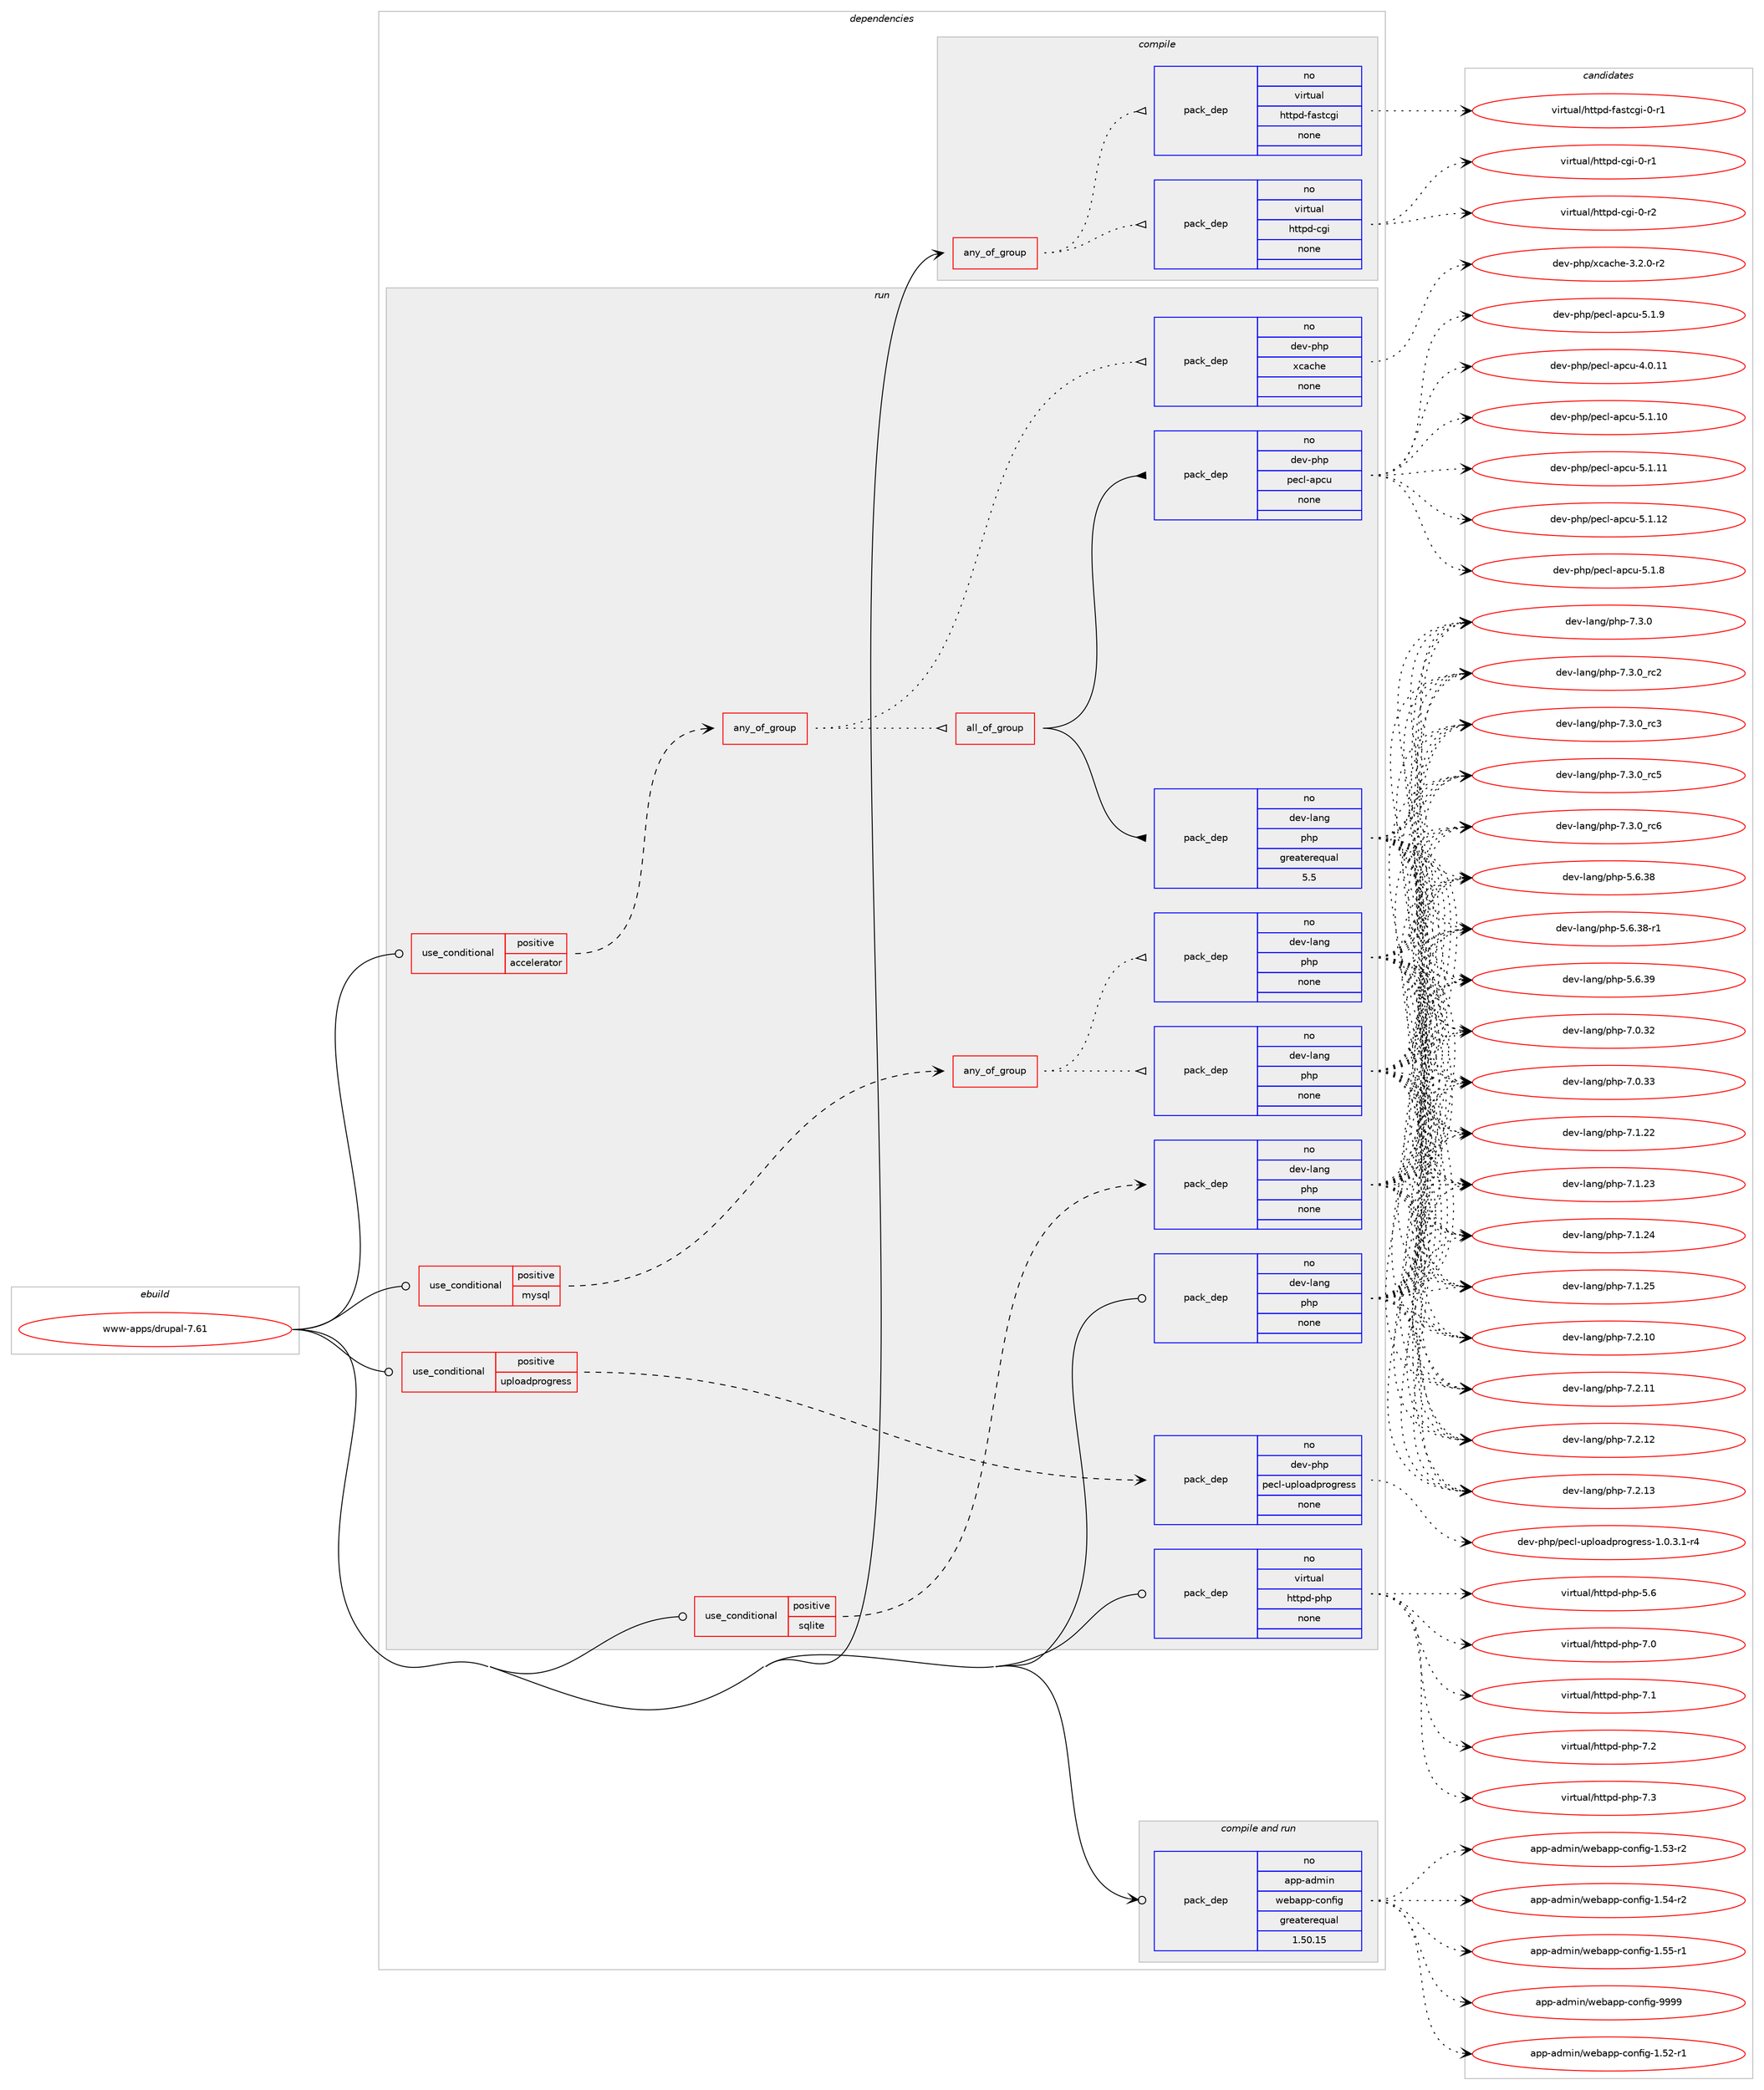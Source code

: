 digraph prolog {

# *************
# Graph options
# *************

newrank=true;
concentrate=true;
compound=true;
graph [rankdir=LR,fontname=Helvetica,fontsize=10,ranksep=1.5];#, ranksep=2.5, nodesep=0.2];
edge  [arrowhead=vee];
node  [fontname=Helvetica,fontsize=10];

# **********
# The ebuild
# **********

subgraph cluster_leftcol {
color=gray;
rank=same;
label=<<i>ebuild</i>>;
id [label="www-apps/drupal-7.61", color=red, width=4, href="../www-apps/drupal-7.61.svg"];
}

# ****************
# The dependencies
# ****************

subgraph cluster_midcol {
color=gray;
label=<<i>dependencies</i>>;
subgraph cluster_compile {
fillcolor="#eeeeee";
style=filled;
label=<<i>compile</i>>;
subgraph any153 {
dependency7594 [label=<<TABLE BORDER="0" CELLBORDER="1" CELLSPACING="0" CELLPADDING="4"><TR><TD CELLPADDING="10">any_of_group</TD></TR></TABLE>>, shape=none, color=red];subgraph pack6351 {
dependency7595 [label=<<TABLE BORDER="0" CELLBORDER="1" CELLSPACING="0" CELLPADDING="4" WIDTH="220"><TR><TD ROWSPAN="6" CELLPADDING="30">pack_dep</TD></TR><TR><TD WIDTH="110">no</TD></TR><TR><TD>virtual</TD></TR><TR><TD>httpd-cgi</TD></TR><TR><TD>none</TD></TR><TR><TD></TD></TR></TABLE>>, shape=none, color=blue];
}
dependency7594:e -> dependency7595:w [weight=20,style="dotted",arrowhead="oinv"];
subgraph pack6352 {
dependency7596 [label=<<TABLE BORDER="0" CELLBORDER="1" CELLSPACING="0" CELLPADDING="4" WIDTH="220"><TR><TD ROWSPAN="6" CELLPADDING="30">pack_dep</TD></TR><TR><TD WIDTH="110">no</TD></TR><TR><TD>virtual</TD></TR><TR><TD>httpd-fastcgi</TD></TR><TR><TD>none</TD></TR><TR><TD></TD></TR></TABLE>>, shape=none, color=blue];
}
dependency7594:e -> dependency7596:w [weight=20,style="dotted",arrowhead="oinv"];
}
id:e -> dependency7594:w [weight=20,style="solid",arrowhead="vee"];
}
subgraph cluster_compileandrun {
fillcolor="#eeeeee";
style=filled;
label=<<i>compile and run</i>>;
subgraph pack6353 {
dependency7597 [label=<<TABLE BORDER="0" CELLBORDER="1" CELLSPACING="0" CELLPADDING="4" WIDTH="220"><TR><TD ROWSPAN="6" CELLPADDING="30">pack_dep</TD></TR><TR><TD WIDTH="110">no</TD></TR><TR><TD>app-admin</TD></TR><TR><TD>webapp-config</TD></TR><TR><TD>greaterequal</TD></TR><TR><TD>1.50.15</TD></TR></TABLE>>, shape=none, color=blue];
}
id:e -> dependency7597:w [weight=20,style="solid",arrowhead="odotvee"];
}
subgraph cluster_run {
fillcolor="#eeeeee";
style=filled;
label=<<i>run</i>>;
subgraph cond1085 {
dependency7598 [label=<<TABLE BORDER="0" CELLBORDER="1" CELLSPACING="0" CELLPADDING="4"><TR><TD ROWSPAN="3" CELLPADDING="10">use_conditional</TD></TR><TR><TD>positive</TD></TR><TR><TD>accelerator</TD></TR></TABLE>>, shape=none, color=red];
subgraph any154 {
dependency7599 [label=<<TABLE BORDER="0" CELLBORDER="1" CELLSPACING="0" CELLPADDING="4"><TR><TD CELLPADDING="10">any_of_group</TD></TR></TABLE>>, shape=none, color=red];subgraph pack6354 {
dependency7600 [label=<<TABLE BORDER="0" CELLBORDER="1" CELLSPACING="0" CELLPADDING="4" WIDTH="220"><TR><TD ROWSPAN="6" CELLPADDING="30">pack_dep</TD></TR><TR><TD WIDTH="110">no</TD></TR><TR><TD>dev-php</TD></TR><TR><TD>xcache</TD></TR><TR><TD>none</TD></TR><TR><TD></TD></TR></TABLE>>, shape=none, color=blue];
}
dependency7599:e -> dependency7600:w [weight=20,style="dotted",arrowhead="oinv"];
subgraph all8 {
dependency7601 [label=<<TABLE BORDER="0" CELLBORDER="1" CELLSPACING="0" CELLPADDING="4"><TR><TD CELLPADDING="10">all_of_group</TD></TR></TABLE>>, shape=none, color=red];subgraph pack6355 {
dependency7602 [label=<<TABLE BORDER="0" CELLBORDER="1" CELLSPACING="0" CELLPADDING="4" WIDTH="220"><TR><TD ROWSPAN="6" CELLPADDING="30">pack_dep</TD></TR><TR><TD WIDTH="110">no</TD></TR><TR><TD>dev-lang</TD></TR><TR><TD>php</TD></TR><TR><TD>greaterequal</TD></TR><TR><TD>5.5</TD></TR></TABLE>>, shape=none, color=blue];
}
dependency7601:e -> dependency7602:w [weight=20,style="solid",arrowhead="inv"];
subgraph pack6356 {
dependency7603 [label=<<TABLE BORDER="0" CELLBORDER="1" CELLSPACING="0" CELLPADDING="4" WIDTH="220"><TR><TD ROWSPAN="6" CELLPADDING="30">pack_dep</TD></TR><TR><TD WIDTH="110">no</TD></TR><TR><TD>dev-php</TD></TR><TR><TD>pecl-apcu</TD></TR><TR><TD>none</TD></TR><TR><TD></TD></TR></TABLE>>, shape=none, color=blue];
}
dependency7601:e -> dependency7603:w [weight=20,style="solid",arrowhead="inv"];
}
dependency7599:e -> dependency7601:w [weight=20,style="dotted",arrowhead="oinv"];
}
dependency7598:e -> dependency7599:w [weight=20,style="dashed",arrowhead="vee"];
}
id:e -> dependency7598:w [weight=20,style="solid",arrowhead="odot"];
subgraph cond1086 {
dependency7604 [label=<<TABLE BORDER="0" CELLBORDER="1" CELLSPACING="0" CELLPADDING="4"><TR><TD ROWSPAN="3" CELLPADDING="10">use_conditional</TD></TR><TR><TD>positive</TD></TR><TR><TD>mysql</TD></TR></TABLE>>, shape=none, color=red];
subgraph any155 {
dependency7605 [label=<<TABLE BORDER="0" CELLBORDER="1" CELLSPACING="0" CELLPADDING="4"><TR><TD CELLPADDING="10">any_of_group</TD></TR></TABLE>>, shape=none, color=red];subgraph pack6357 {
dependency7606 [label=<<TABLE BORDER="0" CELLBORDER="1" CELLSPACING="0" CELLPADDING="4" WIDTH="220"><TR><TD ROWSPAN="6" CELLPADDING="30">pack_dep</TD></TR><TR><TD WIDTH="110">no</TD></TR><TR><TD>dev-lang</TD></TR><TR><TD>php</TD></TR><TR><TD>none</TD></TR><TR><TD></TD></TR></TABLE>>, shape=none, color=blue];
}
dependency7605:e -> dependency7606:w [weight=20,style="dotted",arrowhead="oinv"];
subgraph pack6358 {
dependency7607 [label=<<TABLE BORDER="0" CELLBORDER="1" CELLSPACING="0" CELLPADDING="4" WIDTH="220"><TR><TD ROWSPAN="6" CELLPADDING="30">pack_dep</TD></TR><TR><TD WIDTH="110">no</TD></TR><TR><TD>dev-lang</TD></TR><TR><TD>php</TD></TR><TR><TD>none</TD></TR><TR><TD></TD></TR></TABLE>>, shape=none, color=blue];
}
dependency7605:e -> dependency7607:w [weight=20,style="dotted",arrowhead="oinv"];
}
dependency7604:e -> dependency7605:w [weight=20,style="dashed",arrowhead="vee"];
}
id:e -> dependency7604:w [weight=20,style="solid",arrowhead="odot"];
subgraph cond1087 {
dependency7608 [label=<<TABLE BORDER="0" CELLBORDER="1" CELLSPACING="0" CELLPADDING="4"><TR><TD ROWSPAN="3" CELLPADDING="10">use_conditional</TD></TR><TR><TD>positive</TD></TR><TR><TD>sqlite</TD></TR></TABLE>>, shape=none, color=red];
subgraph pack6359 {
dependency7609 [label=<<TABLE BORDER="0" CELLBORDER="1" CELLSPACING="0" CELLPADDING="4" WIDTH="220"><TR><TD ROWSPAN="6" CELLPADDING="30">pack_dep</TD></TR><TR><TD WIDTH="110">no</TD></TR><TR><TD>dev-lang</TD></TR><TR><TD>php</TD></TR><TR><TD>none</TD></TR><TR><TD></TD></TR></TABLE>>, shape=none, color=blue];
}
dependency7608:e -> dependency7609:w [weight=20,style="dashed",arrowhead="vee"];
}
id:e -> dependency7608:w [weight=20,style="solid",arrowhead="odot"];
subgraph cond1088 {
dependency7610 [label=<<TABLE BORDER="0" CELLBORDER="1" CELLSPACING="0" CELLPADDING="4"><TR><TD ROWSPAN="3" CELLPADDING="10">use_conditional</TD></TR><TR><TD>positive</TD></TR><TR><TD>uploadprogress</TD></TR></TABLE>>, shape=none, color=red];
subgraph pack6360 {
dependency7611 [label=<<TABLE BORDER="0" CELLBORDER="1" CELLSPACING="0" CELLPADDING="4" WIDTH="220"><TR><TD ROWSPAN="6" CELLPADDING="30">pack_dep</TD></TR><TR><TD WIDTH="110">no</TD></TR><TR><TD>dev-php</TD></TR><TR><TD>pecl-uploadprogress</TD></TR><TR><TD>none</TD></TR><TR><TD></TD></TR></TABLE>>, shape=none, color=blue];
}
dependency7610:e -> dependency7611:w [weight=20,style="dashed",arrowhead="vee"];
}
id:e -> dependency7610:w [weight=20,style="solid",arrowhead="odot"];
subgraph pack6361 {
dependency7612 [label=<<TABLE BORDER="0" CELLBORDER="1" CELLSPACING="0" CELLPADDING="4" WIDTH="220"><TR><TD ROWSPAN="6" CELLPADDING="30">pack_dep</TD></TR><TR><TD WIDTH="110">no</TD></TR><TR><TD>dev-lang</TD></TR><TR><TD>php</TD></TR><TR><TD>none</TD></TR><TR><TD></TD></TR></TABLE>>, shape=none, color=blue];
}
id:e -> dependency7612:w [weight=20,style="solid",arrowhead="odot"];
subgraph pack6362 {
dependency7613 [label=<<TABLE BORDER="0" CELLBORDER="1" CELLSPACING="0" CELLPADDING="4" WIDTH="220"><TR><TD ROWSPAN="6" CELLPADDING="30">pack_dep</TD></TR><TR><TD WIDTH="110">no</TD></TR><TR><TD>virtual</TD></TR><TR><TD>httpd-php</TD></TR><TR><TD>none</TD></TR><TR><TD></TD></TR></TABLE>>, shape=none, color=blue];
}
id:e -> dependency7613:w [weight=20,style="solid",arrowhead="odot"];
}
}

# **************
# The candidates
# **************

subgraph cluster_choices {
rank=same;
color=gray;
label=<<i>candidates</i>>;

subgraph choice6351 {
color=black;
nodesep=1;
choice1181051141161179710847104116116112100459910310545484511449 [label="virtual/httpd-cgi-0-r1", color=red, width=4,href="../virtual/httpd-cgi-0-r1.svg"];
choice1181051141161179710847104116116112100459910310545484511450 [label="virtual/httpd-cgi-0-r2", color=red, width=4,href="../virtual/httpd-cgi-0-r2.svg"];
dependency7595:e -> choice1181051141161179710847104116116112100459910310545484511449:w [style=dotted,weight="100"];
dependency7595:e -> choice1181051141161179710847104116116112100459910310545484511450:w [style=dotted,weight="100"];
}
subgraph choice6352 {
color=black;
nodesep=1;
choice118105114116117971084710411611611210045102971151169910310545484511449 [label="virtual/httpd-fastcgi-0-r1", color=red, width=4,href="../virtual/httpd-fastcgi-0-r1.svg"];
dependency7596:e -> choice118105114116117971084710411611611210045102971151169910310545484511449:w [style=dotted,weight="100"];
}
subgraph choice6353 {
color=black;
nodesep=1;
choice971121124597100109105110471191019897112112459911111010210510345494653504511449 [label="app-admin/webapp-config-1.52-r1", color=red, width=4,href="../app-admin/webapp-config-1.52-r1.svg"];
choice971121124597100109105110471191019897112112459911111010210510345494653514511450 [label="app-admin/webapp-config-1.53-r2", color=red, width=4,href="../app-admin/webapp-config-1.53-r2.svg"];
choice971121124597100109105110471191019897112112459911111010210510345494653524511450 [label="app-admin/webapp-config-1.54-r2", color=red, width=4,href="../app-admin/webapp-config-1.54-r2.svg"];
choice971121124597100109105110471191019897112112459911111010210510345494653534511449 [label="app-admin/webapp-config-1.55-r1", color=red, width=4,href="../app-admin/webapp-config-1.55-r1.svg"];
choice97112112459710010910511047119101989711211245991111101021051034557575757 [label="app-admin/webapp-config-9999", color=red, width=4,href="../app-admin/webapp-config-9999.svg"];
dependency7597:e -> choice971121124597100109105110471191019897112112459911111010210510345494653504511449:w [style=dotted,weight="100"];
dependency7597:e -> choice971121124597100109105110471191019897112112459911111010210510345494653514511450:w [style=dotted,weight="100"];
dependency7597:e -> choice971121124597100109105110471191019897112112459911111010210510345494653524511450:w [style=dotted,weight="100"];
dependency7597:e -> choice971121124597100109105110471191019897112112459911111010210510345494653534511449:w [style=dotted,weight="100"];
dependency7597:e -> choice97112112459710010910511047119101989711211245991111101021051034557575757:w [style=dotted,weight="100"];
}
subgraph choice6354 {
color=black;
nodesep=1;
choice10010111845112104112471209997991041014551465046484511450 [label="dev-php/xcache-3.2.0-r2", color=red, width=4,href="../dev-php/xcache-3.2.0-r2.svg"];
dependency7600:e -> choice10010111845112104112471209997991041014551465046484511450:w [style=dotted,weight="100"];
}
subgraph choice6355 {
color=black;
nodesep=1;
choice100101118451089711010347112104112455546514648951149950 [label="dev-lang/php-7.3.0_rc2", color=red, width=4,href="../dev-lang/php-7.3.0_rc2.svg"];
choice100101118451089711010347112104112455546514648951149951 [label="dev-lang/php-7.3.0_rc3", color=red, width=4,href="../dev-lang/php-7.3.0_rc3.svg"];
choice100101118451089711010347112104112455546514648951149953 [label="dev-lang/php-7.3.0_rc5", color=red, width=4,href="../dev-lang/php-7.3.0_rc5.svg"];
choice100101118451089711010347112104112455546514648951149954 [label="dev-lang/php-7.3.0_rc6", color=red, width=4,href="../dev-lang/php-7.3.0_rc6.svg"];
choice10010111845108971101034711210411245534654465156 [label="dev-lang/php-5.6.38", color=red, width=4,href="../dev-lang/php-5.6.38.svg"];
choice100101118451089711010347112104112455346544651564511449 [label="dev-lang/php-5.6.38-r1", color=red, width=4,href="../dev-lang/php-5.6.38-r1.svg"];
choice10010111845108971101034711210411245534654465157 [label="dev-lang/php-5.6.39", color=red, width=4,href="../dev-lang/php-5.6.39.svg"];
choice10010111845108971101034711210411245554648465150 [label="dev-lang/php-7.0.32", color=red, width=4,href="../dev-lang/php-7.0.32.svg"];
choice10010111845108971101034711210411245554648465151 [label="dev-lang/php-7.0.33", color=red, width=4,href="../dev-lang/php-7.0.33.svg"];
choice10010111845108971101034711210411245554649465050 [label="dev-lang/php-7.1.22", color=red, width=4,href="../dev-lang/php-7.1.22.svg"];
choice10010111845108971101034711210411245554649465051 [label="dev-lang/php-7.1.23", color=red, width=4,href="../dev-lang/php-7.1.23.svg"];
choice10010111845108971101034711210411245554649465052 [label="dev-lang/php-7.1.24", color=red, width=4,href="../dev-lang/php-7.1.24.svg"];
choice10010111845108971101034711210411245554649465053 [label="dev-lang/php-7.1.25", color=red, width=4,href="../dev-lang/php-7.1.25.svg"];
choice10010111845108971101034711210411245554650464948 [label="dev-lang/php-7.2.10", color=red, width=4,href="../dev-lang/php-7.2.10.svg"];
choice10010111845108971101034711210411245554650464949 [label="dev-lang/php-7.2.11", color=red, width=4,href="../dev-lang/php-7.2.11.svg"];
choice10010111845108971101034711210411245554650464950 [label="dev-lang/php-7.2.12", color=red, width=4,href="../dev-lang/php-7.2.12.svg"];
choice10010111845108971101034711210411245554650464951 [label="dev-lang/php-7.2.13", color=red, width=4,href="../dev-lang/php-7.2.13.svg"];
choice100101118451089711010347112104112455546514648 [label="dev-lang/php-7.3.0", color=red, width=4,href="../dev-lang/php-7.3.0.svg"];
dependency7602:e -> choice100101118451089711010347112104112455546514648951149950:w [style=dotted,weight="100"];
dependency7602:e -> choice100101118451089711010347112104112455546514648951149951:w [style=dotted,weight="100"];
dependency7602:e -> choice100101118451089711010347112104112455546514648951149953:w [style=dotted,weight="100"];
dependency7602:e -> choice100101118451089711010347112104112455546514648951149954:w [style=dotted,weight="100"];
dependency7602:e -> choice10010111845108971101034711210411245534654465156:w [style=dotted,weight="100"];
dependency7602:e -> choice100101118451089711010347112104112455346544651564511449:w [style=dotted,weight="100"];
dependency7602:e -> choice10010111845108971101034711210411245534654465157:w [style=dotted,weight="100"];
dependency7602:e -> choice10010111845108971101034711210411245554648465150:w [style=dotted,weight="100"];
dependency7602:e -> choice10010111845108971101034711210411245554648465151:w [style=dotted,weight="100"];
dependency7602:e -> choice10010111845108971101034711210411245554649465050:w [style=dotted,weight="100"];
dependency7602:e -> choice10010111845108971101034711210411245554649465051:w [style=dotted,weight="100"];
dependency7602:e -> choice10010111845108971101034711210411245554649465052:w [style=dotted,weight="100"];
dependency7602:e -> choice10010111845108971101034711210411245554649465053:w [style=dotted,weight="100"];
dependency7602:e -> choice10010111845108971101034711210411245554650464948:w [style=dotted,weight="100"];
dependency7602:e -> choice10010111845108971101034711210411245554650464949:w [style=dotted,weight="100"];
dependency7602:e -> choice10010111845108971101034711210411245554650464950:w [style=dotted,weight="100"];
dependency7602:e -> choice10010111845108971101034711210411245554650464951:w [style=dotted,weight="100"];
dependency7602:e -> choice100101118451089711010347112104112455546514648:w [style=dotted,weight="100"];
}
subgraph choice6356 {
color=black;
nodesep=1;
choice10010111845112104112471121019910845971129911745524648464949 [label="dev-php/pecl-apcu-4.0.11", color=red, width=4,href="../dev-php/pecl-apcu-4.0.11.svg"];
choice10010111845112104112471121019910845971129911745534649464948 [label="dev-php/pecl-apcu-5.1.10", color=red, width=4,href="../dev-php/pecl-apcu-5.1.10.svg"];
choice10010111845112104112471121019910845971129911745534649464949 [label="dev-php/pecl-apcu-5.1.11", color=red, width=4,href="../dev-php/pecl-apcu-5.1.11.svg"];
choice10010111845112104112471121019910845971129911745534649464950 [label="dev-php/pecl-apcu-5.1.12", color=red, width=4,href="../dev-php/pecl-apcu-5.1.12.svg"];
choice100101118451121041124711210199108459711299117455346494656 [label="dev-php/pecl-apcu-5.1.8", color=red, width=4,href="../dev-php/pecl-apcu-5.1.8.svg"];
choice100101118451121041124711210199108459711299117455346494657 [label="dev-php/pecl-apcu-5.1.9", color=red, width=4,href="../dev-php/pecl-apcu-5.1.9.svg"];
dependency7603:e -> choice10010111845112104112471121019910845971129911745524648464949:w [style=dotted,weight="100"];
dependency7603:e -> choice10010111845112104112471121019910845971129911745534649464948:w [style=dotted,weight="100"];
dependency7603:e -> choice10010111845112104112471121019910845971129911745534649464949:w [style=dotted,weight="100"];
dependency7603:e -> choice10010111845112104112471121019910845971129911745534649464950:w [style=dotted,weight="100"];
dependency7603:e -> choice100101118451121041124711210199108459711299117455346494656:w [style=dotted,weight="100"];
dependency7603:e -> choice100101118451121041124711210199108459711299117455346494657:w [style=dotted,weight="100"];
}
subgraph choice6357 {
color=black;
nodesep=1;
choice100101118451089711010347112104112455546514648951149950 [label="dev-lang/php-7.3.0_rc2", color=red, width=4,href="../dev-lang/php-7.3.0_rc2.svg"];
choice100101118451089711010347112104112455546514648951149951 [label="dev-lang/php-7.3.0_rc3", color=red, width=4,href="../dev-lang/php-7.3.0_rc3.svg"];
choice100101118451089711010347112104112455546514648951149953 [label="dev-lang/php-7.3.0_rc5", color=red, width=4,href="../dev-lang/php-7.3.0_rc5.svg"];
choice100101118451089711010347112104112455546514648951149954 [label="dev-lang/php-7.3.0_rc6", color=red, width=4,href="../dev-lang/php-7.3.0_rc6.svg"];
choice10010111845108971101034711210411245534654465156 [label="dev-lang/php-5.6.38", color=red, width=4,href="../dev-lang/php-5.6.38.svg"];
choice100101118451089711010347112104112455346544651564511449 [label="dev-lang/php-5.6.38-r1", color=red, width=4,href="../dev-lang/php-5.6.38-r1.svg"];
choice10010111845108971101034711210411245534654465157 [label="dev-lang/php-5.6.39", color=red, width=4,href="../dev-lang/php-5.6.39.svg"];
choice10010111845108971101034711210411245554648465150 [label="dev-lang/php-7.0.32", color=red, width=4,href="../dev-lang/php-7.0.32.svg"];
choice10010111845108971101034711210411245554648465151 [label="dev-lang/php-7.0.33", color=red, width=4,href="../dev-lang/php-7.0.33.svg"];
choice10010111845108971101034711210411245554649465050 [label="dev-lang/php-7.1.22", color=red, width=4,href="../dev-lang/php-7.1.22.svg"];
choice10010111845108971101034711210411245554649465051 [label="dev-lang/php-7.1.23", color=red, width=4,href="../dev-lang/php-7.1.23.svg"];
choice10010111845108971101034711210411245554649465052 [label="dev-lang/php-7.1.24", color=red, width=4,href="../dev-lang/php-7.1.24.svg"];
choice10010111845108971101034711210411245554649465053 [label="dev-lang/php-7.1.25", color=red, width=4,href="../dev-lang/php-7.1.25.svg"];
choice10010111845108971101034711210411245554650464948 [label="dev-lang/php-7.2.10", color=red, width=4,href="../dev-lang/php-7.2.10.svg"];
choice10010111845108971101034711210411245554650464949 [label="dev-lang/php-7.2.11", color=red, width=4,href="../dev-lang/php-7.2.11.svg"];
choice10010111845108971101034711210411245554650464950 [label="dev-lang/php-7.2.12", color=red, width=4,href="../dev-lang/php-7.2.12.svg"];
choice10010111845108971101034711210411245554650464951 [label="dev-lang/php-7.2.13", color=red, width=4,href="../dev-lang/php-7.2.13.svg"];
choice100101118451089711010347112104112455546514648 [label="dev-lang/php-7.3.0", color=red, width=4,href="../dev-lang/php-7.3.0.svg"];
dependency7606:e -> choice100101118451089711010347112104112455546514648951149950:w [style=dotted,weight="100"];
dependency7606:e -> choice100101118451089711010347112104112455546514648951149951:w [style=dotted,weight="100"];
dependency7606:e -> choice100101118451089711010347112104112455546514648951149953:w [style=dotted,weight="100"];
dependency7606:e -> choice100101118451089711010347112104112455546514648951149954:w [style=dotted,weight="100"];
dependency7606:e -> choice10010111845108971101034711210411245534654465156:w [style=dotted,weight="100"];
dependency7606:e -> choice100101118451089711010347112104112455346544651564511449:w [style=dotted,weight="100"];
dependency7606:e -> choice10010111845108971101034711210411245534654465157:w [style=dotted,weight="100"];
dependency7606:e -> choice10010111845108971101034711210411245554648465150:w [style=dotted,weight="100"];
dependency7606:e -> choice10010111845108971101034711210411245554648465151:w [style=dotted,weight="100"];
dependency7606:e -> choice10010111845108971101034711210411245554649465050:w [style=dotted,weight="100"];
dependency7606:e -> choice10010111845108971101034711210411245554649465051:w [style=dotted,weight="100"];
dependency7606:e -> choice10010111845108971101034711210411245554649465052:w [style=dotted,weight="100"];
dependency7606:e -> choice10010111845108971101034711210411245554649465053:w [style=dotted,weight="100"];
dependency7606:e -> choice10010111845108971101034711210411245554650464948:w [style=dotted,weight="100"];
dependency7606:e -> choice10010111845108971101034711210411245554650464949:w [style=dotted,weight="100"];
dependency7606:e -> choice10010111845108971101034711210411245554650464950:w [style=dotted,weight="100"];
dependency7606:e -> choice10010111845108971101034711210411245554650464951:w [style=dotted,weight="100"];
dependency7606:e -> choice100101118451089711010347112104112455546514648:w [style=dotted,weight="100"];
}
subgraph choice6358 {
color=black;
nodesep=1;
choice100101118451089711010347112104112455546514648951149950 [label="dev-lang/php-7.3.0_rc2", color=red, width=4,href="../dev-lang/php-7.3.0_rc2.svg"];
choice100101118451089711010347112104112455546514648951149951 [label="dev-lang/php-7.3.0_rc3", color=red, width=4,href="../dev-lang/php-7.3.0_rc3.svg"];
choice100101118451089711010347112104112455546514648951149953 [label="dev-lang/php-7.3.0_rc5", color=red, width=4,href="../dev-lang/php-7.3.0_rc5.svg"];
choice100101118451089711010347112104112455546514648951149954 [label="dev-lang/php-7.3.0_rc6", color=red, width=4,href="../dev-lang/php-7.3.0_rc6.svg"];
choice10010111845108971101034711210411245534654465156 [label="dev-lang/php-5.6.38", color=red, width=4,href="../dev-lang/php-5.6.38.svg"];
choice100101118451089711010347112104112455346544651564511449 [label="dev-lang/php-5.6.38-r1", color=red, width=4,href="../dev-lang/php-5.6.38-r1.svg"];
choice10010111845108971101034711210411245534654465157 [label="dev-lang/php-5.6.39", color=red, width=4,href="../dev-lang/php-5.6.39.svg"];
choice10010111845108971101034711210411245554648465150 [label="dev-lang/php-7.0.32", color=red, width=4,href="../dev-lang/php-7.0.32.svg"];
choice10010111845108971101034711210411245554648465151 [label="dev-lang/php-7.0.33", color=red, width=4,href="../dev-lang/php-7.0.33.svg"];
choice10010111845108971101034711210411245554649465050 [label="dev-lang/php-7.1.22", color=red, width=4,href="../dev-lang/php-7.1.22.svg"];
choice10010111845108971101034711210411245554649465051 [label="dev-lang/php-7.1.23", color=red, width=4,href="../dev-lang/php-7.1.23.svg"];
choice10010111845108971101034711210411245554649465052 [label="dev-lang/php-7.1.24", color=red, width=4,href="../dev-lang/php-7.1.24.svg"];
choice10010111845108971101034711210411245554649465053 [label="dev-lang/php-7.1.25", color=red, width=4,href="../dev-lang/php-7.1.25.svg"];
choice10010111845108971101034711210411245554650464948 [label="dev-lang/php-7.2.10", color=red, width=4,href="../dev-lang/php-7.2.10.svg"];
choice10010111845108971101034711210411245554650464949 [label="dev-lang/php-7.2.11", color=red, width=4,href="../dev-lang/php-7.2.11.svg"];
choice10010111845108971101034711210411245554650464950 [label="dev-lang/php-7.2.12", color=red, width=4,href="../dev-lang/php-7.2.12.svg"];
choice10010111845108971101034711210411245554650464951 [label="dev-lang/php-7.2.13", color=red, width=4,href="../dev-lang/php-7.2.13.svg"];
choice100101118451089711010347112104112455546514648 [label="dev-lang/php-7.3.0", color=red, width=4,href="../dev-lang/php-7.3.0.svg"];
dependency7607:e -> choice100101118451089711010347112104112455546514648951149950:w [style=dotted,weight="100"];
dependency7607:e -> choice100101118451089711010347112104112455546514648951149951:w [style=dotted,weight="100"];
dependency7607:e -> choice100101118451089711010347112104112455546514648951149953:w [style=dotted,weight="100"];
dependency7607:e -> choice100101118451089711010347112104112455546514648951149954:w [style=dotted,weight="100"];
dependency7607:e -> choice10010111845108971101034711210411245534654465156:w [style=dotted,weight="100"];
dependency7607:e -> choice100101118451089711010347112104112455346544651564511449:w [style=dotted,weight="100"];
dependency7607:e -> choice10010111845108971101034711210411245534654465157:w [style=dotted,weight="100"];
dependency7607:e -> choice10010111845108971101034711210411245554648465150:w [style=dotted,weight="100"];
dependency7607:e -> choice10010111845108971101034711210411245554648465151:w [style=dotted,weight="100"];
dependency7607:e -> choice10010111845108971101034711210411245554649465050:w [style=dotted,weight="100"];
dependency7607:e -> choice10010111845108971101034711210411245554649465051:w [style=dotted,weight="100"];
dependency7607:e -> choice10010111845108971101034711210411245554649465052:w [style=dotted,weight="100"];
dependency7607:e -> choice10010111845108971101034711210411245554649465053:w [style=dotted,weight="100"];
dependency7607:e -> choice10010111845108971101034711210411245554650464948:w [style=dotted,weight="100"];
dependency7607:e -> choice10010111845108971101034711210411245554650464949:w [style=dotted,weight="100"];
dependency7607:e -> choice10010111845108971101034711210411245554650464950:w [style=dotted,weight="100"];
dependency7607:e -> choice10010111845108971101034711210411245554650464951:w [style=dotted,weight="100"];
dependency7607:e -> choice100101118451089711010347112104112455546514648:w [style=dotted,weight="100"];
}
subgraph choice6359 {
color=black;
nodesep=1;
choice100101118451089711010347112104112455546514648951149950 [label="dev-lang/php-7.3.0_rc2", color=red, width=4,href="../dev-lang/php-7.3.0_rc2.svg"];
choice100101118451089711010347112104112455546514648951149951 [label="dev-lang/php-7.3.0_rc3", color=red, width=4,href="../dev-lang/php-7.3.0_rc3.svg"];
choice100101118451089711010347112104112455546514648951149953 [label="dev-lang/php-7.3.0_rc5", color=red, width=4,href="../dev-lang/php-7.3.0_rc5.svg"];
choice100101118451089711010347112104112455546514648951149954 [label="dev-lang/php-7.3.0_rc6", color=red, width=4,href="../dev-lang/php-7.3.0_rc6.svg"];
choice10010111845108971101034711210411245534654465156 [label="dev-lang/php-5.6.38", color=red, width=4,href="../dev-lang/php-5.6.38.svg"];
choice100101118451089711010347112104112455346544651564511449 [label="dev-lang/php-5.6.38-r1", color=red, width=4,href="../dev-lang/php-5.6.38-r1.svg"];
choice10010111845108971101034711210411245534654465157 [label="dev-lang/php-5.6.39", color=red, width=4,href="../dev-lang/php-5.6.39.svg"];
choice10010111845108971101034711210411245554648465150 [label="dev-lang/php-7.0.32", color=red, width=4,href="../dev-lang/php-7.0.32.svg"];
choice10010111845108971101034711210411245554648465151 [label="dev-lang/php-7.0.33", color=red, width=4,href="../dev-lang/php-7.0.33.svg"];
choice10010111845108971101034711210411245554649465050 [label="dev-lang/php-7.1.22", color=red, width=4,href="../dev-lang/php-7.1.22.svg"];
choice10010111845108971101034711210411245554649465051 [label="dev-lang/php-7.1.23", color=red, width=4,href="../dev-lang/php-7.1.23.svg"];
choice10010111845108971101034711210411245554649465052 [label="dev-lang/php-7.1.24", color=red, width=4,href="../dev-lang/php-7.1.24.svg"];
choice10010111845108971101034711210411245554649465053 [label="dev-lang/php-7.1.25", color=red, width=4,href="../dev-lang/php-7.1.25.svg"];
choice10010111845108971101034711210411245554650464948 [label="dev-lang/php-7.2.10", color=red, width=4,href="../dev-lang/php-7.2.10.svg"];
choice10010111845108971101034711210411245554650464949 [label="dev-lang/php-7.2.11", color=red, width=4,href="../dev-lang/php-7.2.11.svg"];
choice10010111845108971101034711210411245554650464950 [label="dev-lang/php-7.2.12", color=red, width=4,href="../dev-lang/php-7.2.12.svg"];
choice10010111845108971101034711210411245554650464951 [label="dev-lang/php-7.2.13", color=red, width=4,href="../dev-lang/php-7.2.13.svg"];
choice100101118451089711010347112104112455546514648 [label="dev-lang/php-7.3.0", color=red, width=4,href="../dev-lang/php-7.3.0.svg"];
dependency7609:e -> choice100101118451089711010347112104112455546514648951149950:w [style=dotted,weight="100"];
dependency7609:e -> choice100101118451089711010347112104112455546514648951149951:w [style=dotted,weight="100"];
dependency7609:e -> choice100101118451089711010347112104112455546514648951149953:w [style=dotted,weight="100"];
dependency7609:e -> choice100101118451089711010347112104112455546514648951149954:w [style=dotted,weight="100"];
dependency7609:e -> choice10010111845108971101034711210411245534654465156:w [style=dotted,weight="100"];
dependency7609:e -> choice100101118451089711010347112104112455346544651564511449:w [style=dotted,weight="100"];
dependency7609:e -> choice10010111845108971101034711210411245534654465157:w [style=dotted,weight="100"];
dependency7609:e -> choice10010111845108971101034711210411245554648465150:w [style=dotted,weight="100"];
dependency7609:e -> choice10010111845108971101034711210411245554648465151:w [style=dotted,weight="100"];
dependency7609:e -> choice10010111845108971101034711210411245554649465050:w [style=dotted,weight="100"];
dependency7609:e -> choice10010111845108971101034711210411245554649465051:w [style=dotted,weight="100"];
dependency7609:e -> choice10010111845108971101034711210411245554649465052:w [style=dotted,weight="100"];
dependency7609:e -> choice10010111845108971101034711210411245554649465053:w [style=dotted,weight="100"];
dependency7609:e -> choice10010111845108971101034711210411245554650464948:w [style=dotted,weight="100"];
dependency7609:e -> choice10010111845108971101034711210411245554650464949:w [style=dotted,weight="100"];
dependency7609:e -> choice10010111845108971101034711210411245554650464950:w [style=dotted,weight="100"];
dependency7609:e -> choice10010111845108971101034711210411245554650464951:w [style=dotted,weight="100"];
dependency7609:e -> choice100101118451089711010347112104112455546514648:w [style=dotted,weight="100"];
}
subgraph choice6360 {
color=black;
nodesep=1;
choice100101118451121041124711210199108451171121081119710011211411110311410111511545494648465146494511452 [label="dev-php/pecl-uploadprogress-1.0.3.1-r4", color=red, width=4,href="../dev-php/pecl-uploadprogress-1.0.3.1-r4.svg"];
dependency7611:e -> choice100101118451121041124711210199108451171121081119710011211411110311410111511545494648465146494511452:w [style=dotted,weight="100"];
}
subgraph choice6361 {
color=black;
nodesep=1;
choice100101118451089711010347112104112455546514648951149950 [label="dev-lang/php-7.3.0_rc2", color=red, width=4,href="../dev-lang/php-7.3.0_rc2.svg"];
choice100101118451089711010347112104112455546514648951149951 [label="dev-lang/php-7.3.0_rc3", color=red, width=4,href="../dev-lang/php-7.3.0_rc3.svg"];
choice100101118451089711010347112104112455546514648951149953 [label="dev-lang/php-7.3.0_rc5", color=red, width=4,href="../dev-lang/php-7.3.0_rc5.svg"];
choice100101118451089711010347112104112455546514648951149954 [label="dev-lang/php-7.3.0_rc6", color=red, width=4,href="../dev-lang/php-7.3.0_rc6.svg"];
choice10010111845108971101034711210411245534654465156 [label="dev-lang/php-5.6.38", color=red, width=4,href="../dev-lang/php-5.6.38.svg"];
choice100101118451089711010347112104112455346544651564511449 [label="dev-lang/php-5.6.38-r1", color=red, width=4,href="../dev-lang/php-5.6.38-r1.svg"];
choice10010111845108971101034711210411245534654465157 [label="dev-lang/php-5.6.39", color=red, width=4,href="../dev-lang/php-5.6.39.svg"];
choice10010111845108971101034711210411245554648465150 [label="dev-lang/php-7.0.32", color=red, width=4,href="../dev-lang/php-7.0.32.svg"];
choice10010111845108971101034711210411245554648465151 [label="dev-lang/php-7.0.33", color=red, width=4,href="../dev-lang/php-7.0.33.svg"];
choice10010111845108971101034711210411245554649465050 [label="dev-lang/php-7.1.22", color=red, width=4,href="../dev-lang/php-7.1.22.svg"];
choice10010111845108971101034711210411245554649465051 [label="dev-lang/php-7.1.23", color=red, width=4,href="../dev-lang/php-7.1.23.svg"];
choice10010111845108971101034711210411245554649465052 [label="dev-lang/php-7.1.24", color=red, width=4,href="../dev-lang/php-7.1.24.svg"];
choice10010111845108971101034711210411245554649465053 [label="dev-lang/php-7.1.25", color=red, width=4,href="../dev-lang/php-7.1.25.svg"];
choice10010111845108971101034711210411245554650464948 [label="dev-lang/php-7.2.10", color=red, width=4,href="../dev-lang/php-7.2.10.svg"];
choice10010111845108971101034711210411245554650464949 [label="dev-lang/php-7.2.11", color=red, width=4,href="../dev-lang/php-7.2.11.svg"];
choice10010111845108971101034711210411245554650464950 [label="dev-lang/php-7.2.12", color=red, width=4,href="../dev-lang/php-7.2.12.svg"];
choice10010111845108971101034711210411245554650464951 [label="dev-lang/php-7.2.13", color=red, width=4,href="../dev-lang/php-7.2.13.svg"];
choice100101118451089711010347112104112455546514648 [label="dev-lang/php-7.3.0", color=red, width=4,href="../dev-lang/php-7.3.0.svg"];
dependency7612:e -> choice100101118451089711010347112104112455546514648951149950:w [style=dotted,weight="100"];
dependency7612:e -> choice100101118451089711010347112104112455546514648951149951:w [style=dotted,weight="100"];
dependency7612:e -> choice100101118451089711010347112104112455546514648951149953:w [style=dotted,weight="100"];
dependency7612:e -> choice100101118451089711010347112104112455546514648951149954:w [style=dotted,weight="100"];
dependency7612:e -> choice10010111845108971101034711210411245534654465156:w [style=dotted,weight="100"];
dependency7612:e -> choice100101118451089711010347112104112455346544651564511449:w [style=dotted,weight="100"];
dependency7612:e -> choice10010111845108971101034711210411245534654465157:w [style=dotted,weight="100"];
dependency7612:e -> choice10010111845108971101034711210411245554648465150:w [style=dotted,weight="100"];
dependency7612:e -> choice10010111845108971101034711210411245554648465151:w [style=dotted,weight="100"];
dependency7612:e -> choice10010111845108971101034711210411245554649465050:w [style=dotted,weight="100"];
dependency7612:e -> choice10010111845108971101034711210411245554649465051:w [style=dotted,weight="100"];
dependency7612:e -> choice10010111845108971101034711210411245554649465052:w [style=dotted,weight="100"];
dependency7612:e -> choice10010111845108971101034711210411245554649465053:w [style=dotted,weight="100"];
dependency7612:e -> choice10010111845108971101034711210411245554650464948:w [style=dotted,weight="100"];
dependency7612:e -> choice10010111845108971101034711210411245554650464949:w [style=dotted,weight="100"];
dependency7612:e -> choice10010111845108971101034711210411245554650464950:w [style=dotted,weight="100"];
dependency7612:e -> choice10010111845108971101034711210411245554650464951:w [style=dotted,weight="100"];
dependency7612:e -> choice100101118451089711010347112104112455546514648:w [style=dotted,weight="100"];
}
subgraph choice6362 {
color=black;
nodesep=1;
choice11810511411611797108471041161161121004511210411245534654 [label="virtual/httpd-php-5.6", color=red, width=4,href="../virtual/httpd-php-5.6.svg"];
choice11810511411611797108471041161161121004511210411245554648 [label="virtual/httpd-php-7.0", color=red, width=4,href="../virtual/httpd-php-7.0.svg"];
choice11810511411611797108471041161161121004511210411245554649 [label="virtual/httpd-php-7.1", color=red, width=4,href="../virtual/httpd-php-7.1.svg"];
choice11810511411611797108471041161161121004511210411245554650 [label="virtual/httpd-php-7.2", color=red, width=4,href="../virtual/httpd-php-7.2.svg"];
choice11810511411611797108471041161161121004511210411245554651 [label="virtual/httpd-php-7.3", color=red, width=4,href="../virtual/httpd-php-7.3.svg"];
dependency7613:e -> choice11810511411611797108471041161161121004511210411245534654:w [style=dotted,weight="100"];
dependency7613:e -> choice11810511411611797108471041161161121004511210411245554648:w [style=dotted,weight="100"];
dependency7613:e -> choice11810511411611797108471041161161121004511210411245554649:w [style=dotted,weight="100"];
dependency7613:e -> choice11810511411611797108471041161161121004511210411245554650:w [style=dotted,weight="100"];
dependency7613:e -> choice11810511411611797108471041161161121004511210411245554651:w [style=dotted,weight="100"];
}
}

}
